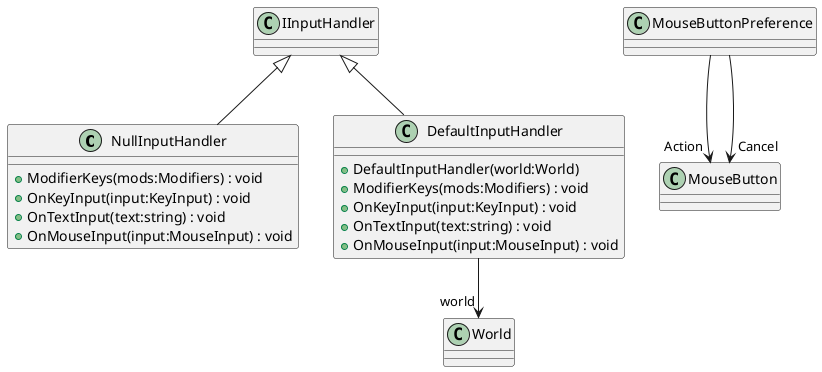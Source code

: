 @startuml
class NullInputHandler {
    + ModifierKeys(mods:Modifiers) : void
    + OnKeyInput(input:KeyInput) : void
    + OnTextInput(text:string) : void
    + OnMouseInput(input:MouseInput) : void
}
class DefaultInputHandler {
    + DefaultInputHandler(world:World)
    + ModifierKeys(mods:Modifiers) : void
    + OnKeyInput(input:KeyInput) : void
    + OnTextInput(text:string) : void
    + OnMouseInput(input:MouseInput) : void
}
class MouseButtonPreference {
}
IInputHandler <|-- NullInputHandler
IInputHandler <|-- DefaultInputHandler
DefaultInputHandler --> "world" World
MouseButtonPreference --> "Action" MouseButton
MouseButtonPreference --> "Cancel" MouseButton
@enduml
